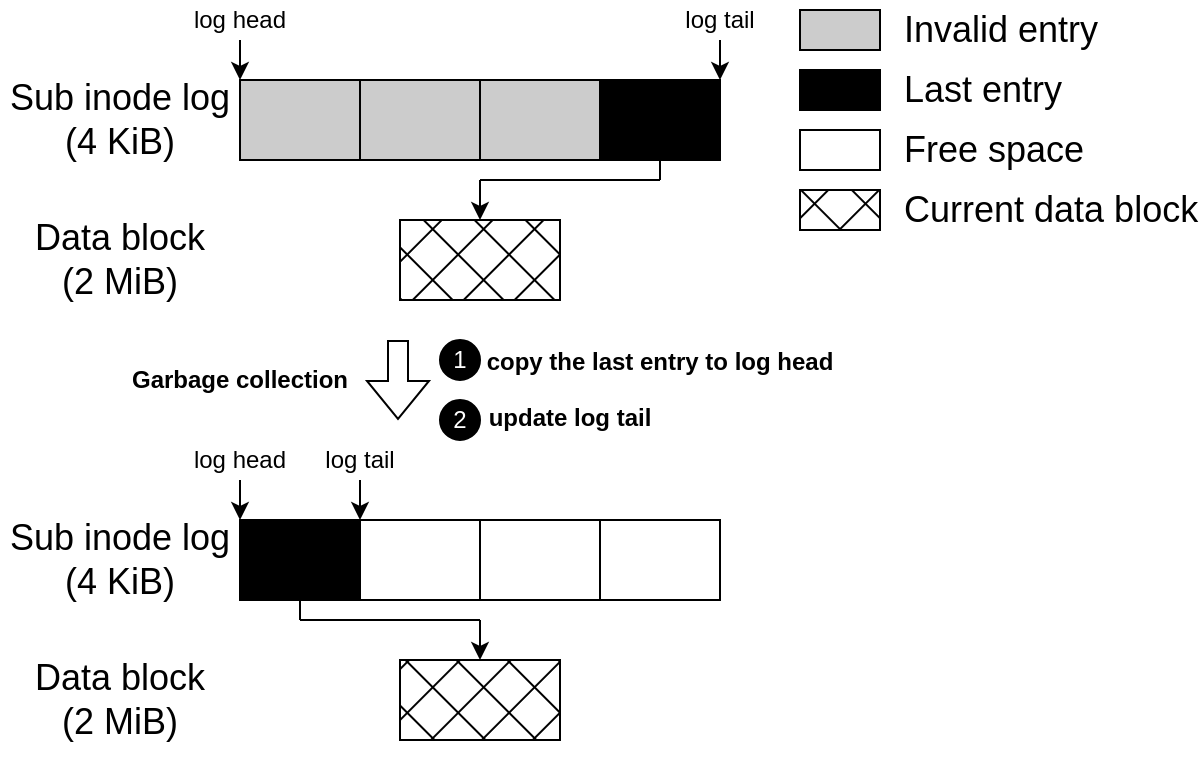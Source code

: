 <mxfile version="24.3.0" type="github">
  <diagram name="Page-1" id="NsSTfSK6y7PkXDlgdtSz">
    <mxGraphModel dx="2074" dy="1140" grid="1" gridSize="10" guides="1" tooltips="1" connect="1" arrows="1" fold="1" page="1" pageScale="1" pageWidth="850" pageHeight="1100" math="0" shadow="0">
      <root>
        <mxCell id="0" />
        <mxCell id="1" parent="0" />
        <mxCell id="hAMjwoxISmoEQ_6ooi0o-5" value="" style="rounded=0;whiteSpace=wrap;html=1;fillColor=#CCCCCC;" parent="1" vertex="1">
          <mxGeometry x="120" y="40" width="60" height="40" as="geometry" />
        </mxCell>
        <mxCell id="hAMjwoxISmoEQ_6ooi0o-6" value="" style="rounded=0;whiteSpace=wrap;html=1;fillColor=#CCCCCC;" parent="1" vertex="1">
          <mxGeometry x="180" y="40" width="60" height="40" as="geometry" />
        </mxCell>
        <mxCell id="hAMjwoxISmoEQ_6ooi0o-7" value="" style="rounded=0;whiteSpace=wrap;html=1;fillColor=#CCCCCC;" parent="1" vertex="1">
          <mxGeometry x="240" y="40" width="60" height="40" as="geometry" />
        </mxCell>
        <mxCell id="hAMjwoxISmoEQ_6ooi0o-8" value="" style="rounded=0;whiteSpace=wrap;html=1;fillColor=#000000;" parent="1" vertex="1">
          <mxGeometry x="300" y="40" width="60" height="40" as="geometry" />
        </mxCell>
        <mxCell id="hAMjwoxISmoEQ_6ooi0o-18" value="" style="rounded=0;whiteSpace=wrap;html=1;fillColor=#CCCCCC;" parent="1" vertex="1">
          <mxGeometry x="400" y="5" width="40" height="20" as="geometry" />
        </mxCell>
        <mxCell id="hAMjwoxISmoEQ_6ooi0o-19" value="" style="rounded=0;whiteSpace=wrap;html=1;fillColor=#000000;" parent="1" vertex="1">
          <mxGeometry x="400" y="35" width="40" height="20" as="geometry" />
        </mxCell>
        <mxCell id="hAMjwoxISmoEQ_6ooi0o-20" value="" style="rounded=0;whiteSpace=wrap;html=1;" parent="1" vertex="1">
          <mxGeometry x="400" y="65" width="40" height="20" as="geometry" />
        </mxCell>
        <mxCell id="hAMjwoxISmoEQ_6ooi0o-21" value="&lt;font style=&quot;font-size: 18px;&quot;&gt;Invalid entry&lt;/font&gt;" style="rounded=0;whiteSpace=wrap;html=1;fillColor=none;strokeColor=none;align=left;" parent="1" vertex="1">
          <mxGeometry x="450" y="5" width="120" height="20" as="geometry" />
        </mxCell>
        <mxCell id="hAMjwoxISmoEQ_6ooi0o-22" value="&lt;font style=&quot;font-size: 18px;&quot;&gt;Last entry&lt;/font&gt;" style="rounded=0;whiteSpace=wrap;html=1;fillColor=none;strokeColor=none;align=left;" parent="1" vertex="1">
          <mxGeometry x="450" y="35" width="120" height="20" as="geometry" />
        </mxCell>
        <mxCell id="hAMjwoxISmoEQ_6ooi0o-23" value="&lt;font style=&quot;font-size: 18px;&quot;&gt;Free space&lt;/font&gt;" style="rounded=0;whiteSpace=wrap;html=1;fillColor=none;strokeColor=none;align=left;" parent="1" vertex="1">
          <mxGeometry x="450" y="65" width="120" height="20" as="geometry" />
        </mxCell>
        <mxCell id="M4mcyi1yTIt_T79iE7tK-6" value="" style="rounded=0;whiteSpace=wrap;html=1;fillStyle=cross-hatch;fillColor=#000000;" parent="1" vertex="1">
          <mxGeometry x="200" y="110" width="80" height="40" as="geometry" />
        </mxCell>
        <mxCell id="M4mcyi1yTIt_T79iE7tK-35" value="" style="shape=flexArrow;endArrow=classic;html=1;rounded=0;" parent="1" edge="1">
          <mxGeometry width="50" height="50" relative="1" as="geometry">
            <mxPoint x="199" y="170" as="sourcePoint" />
            <mxPoint x="199" y="210" as="targetPoint" />
          </mxGeometry>
        </mxCell>
        <mxCell id="M4mcyi1yTIt_T79iE7tK-38" value="" style="rounded=0;whiteSpace=wrap;html=1;fillStyle=cross-hatch;fillColor=#000000;" parent="1" vertex="1">
          <mxGeometry x="400" y="95" width="40" height="20" as="geometry" />
        </mxCell>
        <mxCell id="M4mcyi1yTIt_T79iE7tK-39" value="&lt;font style=&quot;font-size: 18px;&quot;&gt;Current data block&lt;/font&gt;" style="rounded=0;whiteSpace=wrap;html=1;fillColor=none;strokeColor=none;align=left;" parent="1" vertex="1">
          <mxGeometry x="450" y="95" width="150" height="20" as="geometry" />
        </mxCell>
        <mxCell id="8-sLRgmiXjRLzJKrXXHi-1" value="&lt;font style=&quot;font-size: 18px;&quot;&gt;Sub inode log&lt;/font&gt;&lt;div style=&quot;font-size: 18px;&quot;&gt;&lt;font style=&quot;font-size: 18px;&quot;&gt;(4 KiB)&lt;/font&gt;&lt;/div&gt;" style="rounded=0;whiteSpace=wrap;html=1;fillColor=none;strokeColor=none;" vertex="1" parent="1">
          <mxGeometry y="30" width="120" height="60" as="geometry" />
        </mxCell>
        <mxCell id="8-sLRgmiXjRLzJKrXXHi-2" value="&lt;font style=&quot;font-size: 12px;&quot;&gt;log tail&lt;/font&gt;" style="rounded=0;whiteSpace=wrap;html=1;strokeColor=none;fillColor=none;" vertex="1" parent="1">
          <mxGeometry x="330" width="60" height="20" as="geometry" />
        </mxCell>
        <mxCell id="8-sLRgmiXjRLzJKrXXHi-4" value="&lt;font style=&quot;font-size: 18px;&quot;&gt;Data block&lt;/font&gt;&lt;div style=&quot;font-size: 18px;&quot;&gt;&lt;font style=&quot;font-size: 18px;&quot;&gt;(2 MiB)&lt;/font&gt;&lt;/div&gt;" style="rounded=0;whiteSpace=wrap;html=1;fillColor=none;strokeColor=none;" vertex="1" parent="1">
          <mxGeometry y="100" width="120" height="60" as="geometry" />
        </mxCell>
        <mxCell id="8-sLRgmiXjRLzJKrXXHi-5" value="" style="endArrow=classic;html=1;rounded=0;entryX=0.5;entryY=0;entryDx=0;entryDy=0;" edge="1" parent="1" target="M4mcyi1yTIt_T79iE7tK-6">
          <mxGeometry width="50" height="50" relative="1" as="geometry">
            <mxPoint x="240" y="90" as="sourcePoint" />
            <mxPoint x="590" y="510" as="targetPoint" />
          </mxGeometry>
        </mxCell>
        <mxCell id="8-sLRgmiXjRLzJKrXXHi-20" value="&lt;font style=&quot;font-size: 12px;&quot;&gt;&lt;b&gt;Garbage collection&lt;/b&gt;&lt;/font&gt;" style="rounded=0;whiteSpace=wrap;html=1;fillColor=none;strokeColor=none;" vertex="1" parent="1">
          <mxGeometry x="60" y="180" width="120" height="20" as="geometry" />
        </mxCell>
        <mxCell id="8-sLRgmiXjRLzJKrXXHi-21" value="&lt;font color=&quot;#ffffff&quot;&gt;1&lt;/font&gt;" style="ellipse;whiteSpace=wrap;html=1;aspect=fixed;fillColor=#000000;" vertex="1" parent="1">
          <mxGeometry x="220" y="170" width="20" height="20" as="geometry" />
        </mxCell>
        <mxCell id="8-sLRgmiXjRLzJKrXXHi-22" value="&lt;font color=&quot;#ffffff&quot;&gt;2&lt;/font&gt;" style="ellipse;whiteSpace=wrap;html=1;aspect=fixed;fillColor=#000000;" vertex="1" parent="1">
          <mxGeometry x="220" y="200" width="20" height="20" as="geometry" />
        </mxCell>
        <mxCell id="8-sLRgmiXjRLzJKrXXHi-23" value="&lt;font style=&quot;font-size: 12px;&quot;&gt;&lt;b&gt;copy the last entry to log head&lt;/b&gt;&lt;/font&gt;" style="rounded=0;whiteSpace=wrap;html=1;fillColor=none;strokeColor=none;" vertex="1" parent="1">
          <mxGeometry x="240" y="172" width="180" height="18" as="geometry" />
        </mxCell>
        <mxCell id="8-sLRgmiXjRLzJKrXXHi-24" value="&lt;font style=&quot;font-size: 12px;&quot;&gt;&lt;b&gt;update log tail&lt;/b&gt;&lt;/font&gt;" style="rounded=0;whiteSpace=wrap;html=1;fillColor=none;strokeColor=none;" vertex="1" parent="1">
          <mxGeometry x="240" y="200" width="90" height="18" as="geometry" />
        </mxCell>
        <mxCell id="8-sLRgmiXjRLzJKrXXHi-27" value="" style="endArrow=none;html=1;rounded=0;" edge="1" parent="1">
          <mxGeometry width="50" height="50" relative="1" as="geometry">
            <mxPoint x="240" y="90" as="sourcePoint" />
            <mxPoint x="330" y="90" as="targetPoint" />
          </mxGeometry>
        </mxCell>
        <mxCell id="8-sLRgmiXjRLzJKrXXHi-28" value="" style="endArrow=none;html=1;rounded=0;exitX=0.5;exitY=1;exitDx=0;exitDy=0;" edge="1" parent="1" source="hAMjwoxISmoEQ_6ooi0o-8">
          <mxGeometry width="50" height="50" relative="1" as="geometry">
            <mxPoint x="540" y="550" as="sourcePoint" />
            <mxPoint x="330" y="90" as="targetPoint" />
          </mxGeometry>
        </mxCell>
        <mxCell id="8-sLRgmiXjRLzJKrXXHi-30" value="" style="endArrow=classic;html=1;rounded=0;exitX=0.5;exitY=1;exitDx=0;exitDy=0;entryX=1;entryY=0;entryDx=0;entryDy=0;" edge="1" parent="1" source="8-sLRgmiXjRLzJKrXXHi-2" target="hAMjwoxISmoEQ_6ooi0o-8">
          <mxGeometry width="50" height="50" relative="1" as="geometry">
            <mxPoint x="540" y="550" as="sourcePoint" />
            <mxPoint x="590" y="500" as="targetPoint" />
          </mxGeometry>
        </mxCell>
        <mxCell id="8-sLRgmiXjRLzJKrXXHi-31" value="&lt;font style=&quot;font-size: 12px;&quot;&gt;log head&lt;/font&gt;" style="rounded=0;whiteSpace=wrap;html=1;strokeColor=none;fillColor=none;" vertex="1" parent="1">
          <mxGeometry x="90" width="60" height="20" as="geometry" />
        </mxCell>
        <mxCell id="8-sLRgmiXjRLzJKrXXHi-32" value="" style="endArrow=classic;html=1;rounded=0;exitX=0.5;exitY=1;exitDx=0;exitDy=0;entryX=1;entryY=0;entryDx=0;entryDy=0;" edge="1" parent="1" source="8-sLRgmiXjRLzJKrXXHi-31">
          <mxGeometry width="50" height="50" relative="1" as="geometry">
            <mxPoint x="300" y="550" as="sourcePoint" />
            <mxPoint x="120" y="40" as="targetPoint" />
          </mxGeometry>
        </mxCell>
        <mxCell id="8-sLRgmiXjRLzJKrXXHi-33" value="" style="rounded=0;whiteSpace=wrap;html=1;fillColor=#000000;" vertex="1" parent="1">
          <mxGeometry x="120" y="260" width="60" height="40" as="geometry" />
        </mxCell>
        <mxCell id="8-sLRgmiXjRLzJKrXXHi-34" value="" style="rounded=0;whiteSpace=wrap;html=1;fillColor=none;" vertex="1" parent="1">
          <mxGeometry x="180" y="260" width="60" height="40" as="geometry" />
        </mxCell>
        <mxCell id="8-sLRgmiXjRLzJKrXXHi-35" value="" style="rounded=0;whiteSpace=wrap;html=1;fillColor=none;" vertex="1" parent="1">
          <mxGeometry x="240" y="260" width="60" height="40" as="geometry" />
        </mxCell>
        <mxCell id="8-sLRgmiXjRLzJKrXXHi-36" value="" style="rounded=0;whiteSpace=wrap;html=1;fillColor=none;" vertex="1" parent="1">
          <mxGeometry x="300" y="260" width="60" height="40" as="geometry" />
        </mxCell>
        <mxCell id="8-sLRgmiXjRLzJKrXXHi-37" value="" style="rounded=0;whiteSpace=wrap;html=1;fillStyle=cross-hatch;fillColor=#000000;" vertex="1" parent="1">
          <mxGeometry x="200" y="330" width="80" height="40" as="geometry" />
        </mxCell>
        <mxCell id="8-sLRgmiXjRLzJKrXXHi-38" value="&lt;font style=&quot;font-size: 18px;&quot;&gt;Sub inode log&lt;/font&gt;&lt;div style=&quot;font-size: 18px;&quot;&gt;&lt;font style=&quot;font-size: 18px;&quot;&gt;(4 KiB)&lt;/font&gt;&lt;/div&gt;" style="rounded=0;whiteSpace=wrap;html=1;fillColor=none;strokeColor=none;" vertex="1" parent="1">
          <mxGeometry y="250" width="120" height="60" as="geometry" />
        </mxCell>
        <mxCell id="8-sLRgmiXjRLzJKrXXHi-39" value="&lt;font style=&quot;font-size: 12px;&quot;&gt;log tail&lt;/font&gt;" style="rounded=0;whiteSpace=wrap;html=1;strokeColor=none;fillColor=none;" vertex="1" parent="1">
          <mxGeometry x="150" y="220" width="60" height="20" as="geometry" />
        </mxCell>
        <mxCell id="8-sLRgmiXjRLzJKrXXHi-40" value="&lt;font style=&quot;font-size: 18px;&quot;&gt;Data block&lt;/font&gt;&lt;div style=&quot;font-size: 18px;&quot;&gt;&lt;font style=&quot;font-size: 18px;&quot;&gt;(2 MiB)&lt;/font&gt;&lt;/div&gt;" style="rounded=0;whiteSpace=wrap;html=1;fillColor=none;strokeColor=none;" vertex="1" parent="1">
          <mxGeometry y="320" width="120" height="60" as="geometry" />
        </mxCell>
        <mxCell id="8-sLRgmiXjRLzJKrXXHi-41" value="" style="endArrow=classic;html=1;rounded=0;entryX=0.5;entryY=0;entryDx=0;entryDy=0;" edge="1" parent="1" target="8-sLRgmiXjRLzJKrXXHi-37">
          <mxGeometry width="50" height="50" relative="1" as="geometry">
            <mxPoint x="240" y="310" as="sourcePoint" />
            <mxPoint x="590" y="730" as="targetPoint" />
          </mxGeometry>
        </mxCell>
        <mxCell id="8-sLRgmiXjRLzJKrXXHi-42" value="" style="endArrow=none;html=1;rounded=0;" edge="1" parent="1">
          <mxGeometry width="50" height="50" relative="1" as="geometry">
            <mxPoint x="150" y="310" as="sourcePoint" />
            <mxPoint x="240" y="310" as="targetPoint" />
          </mxGeometry>
        </mxCell>
        <mxCell id="8-sLRgmiXjRLzJKrXXHi-43" value="" style="endArrow=none;html=1;rounded=0;exitX=0.5;exitY=1;exitDx=0;exitDy=0;" edge="1" parent="1" source="8-sLRgmiXjRLzJKrXXHi-33">
          <mxGeometry width="50" height="50" relative="1" as="geometry">
            <mxPoint x="540" y="770" as="sourcePoint" />
            <mxPoint x="150" y="310" as="targetPoint" />
          </mxGeometry>
        </mxCell>
        <mxCell id="8-sLRgmiXjRLzJKrXXHi-44" value="" style="endArrow=classic;html=1;rounded=0;exitX=0.5;exitY=1;exitDx=0;exitDy=0;entryX=0;entryY=0;entryDx=0;entryDy=0;" edge="1" parent="1" source="8-sLRgmiXjRLzJKrXXHi-39" target="8-sLRgmiXjRLzJKrXXHi-34">
          <mxGeometry width="50" height="50" relative="1" as="geometry">
            <mxPoint x="540" y="770" as="sourcePoint" />
            <mxPoint x="590" y="720" as="targetPoint" />
          </mxGeometry>
        </mxCell>
        <mxCell id="8-sLRgmiXjRLzJKrXXHi-45" value="&lt;font style=&quot;font-size: 12px;&quot;&gt;log head&lt;/font&gt;" style="rounded=0;whiteSpace=wrap;html=1;strokeColor=none;fillColor=none;" vertex="1" parent="1">
          <mxGeometry x="90" y="220" width="60" height="20" as="geometry" />
        </mxCell>
        <mxCell id="8-sLRgmiXjRLzJKrXXHi-46" value="" style="endArrow=classic;html=1;rounded=0;exitX=0.5;exitY=1;exitDx=0;exitDy=0;entryX=1;entryY=0;entryDx=0;entryDy=0;" edge="1" parent="1" source="8-sLRgmiXjRLzJKrXXHi-45">
          <mxGeometry width="50" height="50" relative="1" as="geometry">
            <mxPoint x="300" y="770" as="sourcePoint" />
            <mxPoint x="120" y="260" as="targetPoint" />
          </mxGeometry>
        </mxCell>
      </root>
    </mxGraphModel>
  </diagram>
</mxfile>

